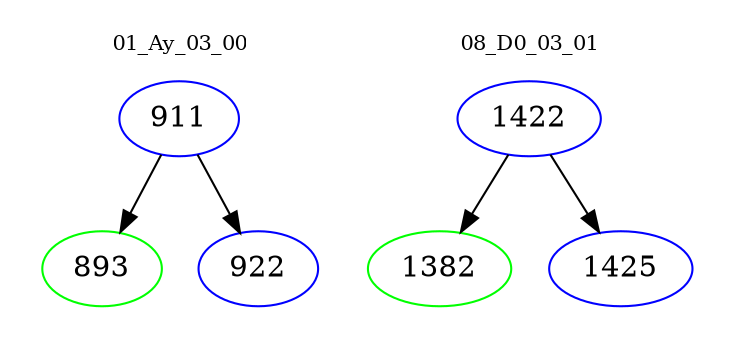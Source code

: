 digraph{
subgraph cluster_0 {
color = white
label = "01_Ay_03_00";
fontsize=10;
T0_911 [label="911", color="blue"]
T0_911 -> T0_893 [color="black"]
T0_893 [label="893", color="green"]
T0_911 -> T0_922 [color="black"]
T0_922 [label="922", color="blue"]
}
subgraph cluster_1 {
color = white
label = "08_D0_03_01";
fontsize=10;
T1_1422 [label="1422", color="blue"]
T1_1422 -> T1_1382 [color="black"]
T1_1382 [label="1382", color="green"]
T1_1422 -> T1_1425 [color="black"]
T1_1425 [label="1425", color="blue"]
}
}
